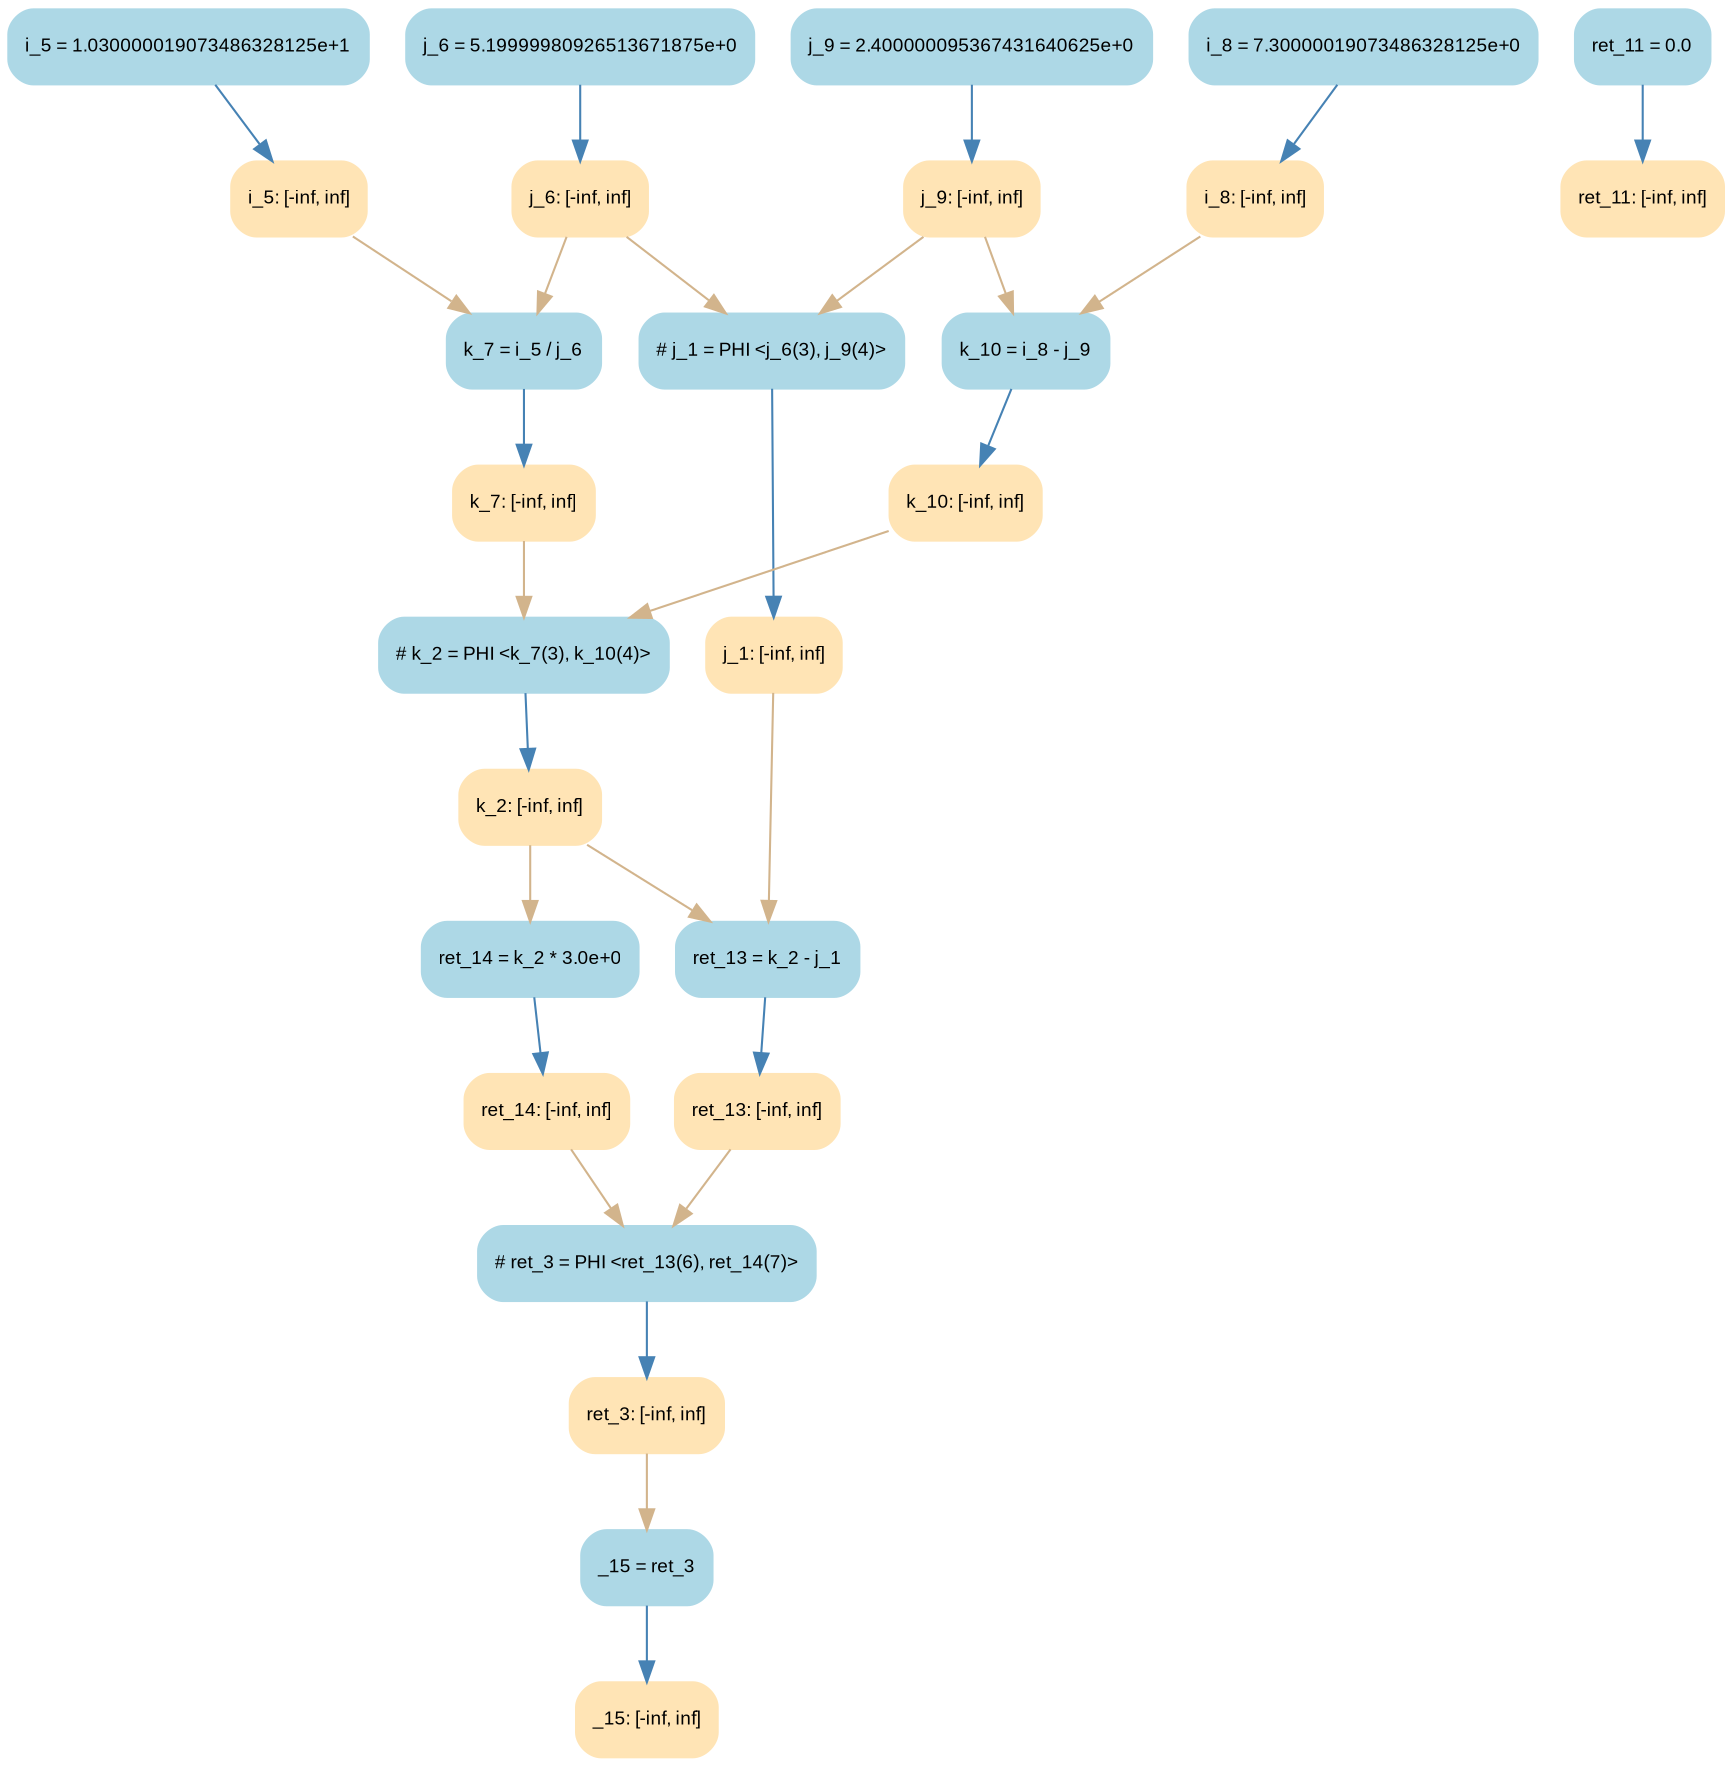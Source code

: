 digraph t8_foo_ConstraintGraph { 
	center=true
	labelloc=top
	fontname=Arial
	fontsize=12
	edge[fontname=Arial, fontsize=10]
	node[fontname=Arial, fontsize=9]

		Node_0 -> Node_1 [color=steelblue]
		Node_2 -> Node_3 [color=steelblue]
		Node_4 -> Node_5 [color=steelblue]
		Node_6 -> Node_7 [color=steelblue]
		Node_8 -> Node_9 [color=steelblue]
		Node_10 -> Node_11 [color=steelblue]
		Node_12 -> Node_13 [color=steelblue]
		Node_14 -> Node_15 [color=steelblue]
		Node_16 -> Node_17 [color=steelblue]
		Node_18 -> Node_19 [color=steelblue]
		Node_20 -> Node_21 [color=steelblue]
		Node_22 -> Node_23 [color=steelblue]
		Node_24 -> Node_25 [color=steelblue]
		Node_3 -> Node_4 [color=tan]
		Node_9 -> Node_16 [color=tan]
		Node_9 -> Node_2 [color=tan]
		Node_13 -> Node_20 [color=tan]
		Node_25 -> Node_18 [color=tan]
		Node_25 -> Node_20 [color=tan]
		Node_1 -> Node_18 [color=tan]
		Node_1 -> Node_22 [color=tan]
		Node_19 -> Node_16 [color=tan]
		Node_23 -> Node_8 [color=tan]
		Node_17 -> Node_4 [color=tan]
		Node_11 -> Node_22 [color=tan]
		Node_21 -> Node_8 [color=tan]
		Node_5 -> Node_6 [color=tan]

	Node_0 [fillcolor=lightblue, color=lightblue, shape=Mrecord, style=filled, label="{ j_9 = 2.400000095367431640625e+0 }"]
	Node_2 [fillcolor=lightblue, color=lightblue, shape=Mrecord, style=filled, label="{ ret_14 = k_2 * 3.0e+0 }"]
	Node_4 [fillcolor=lightblue, color=lightblue, shape=Mrecord, style=filled, label="{ # ret_3 = PHI \<ret_13(6), ret_14(7)\> }"]
	Node_6 [fillcolor=lightblue, color=lightblue, shape=Mrecord, style=filled, label="{ _15 = ret_3 }"]
	Node_8 [fillcolor=lightblue, color=lightblue, shape=Mrecord, style=filled, label="{ # k_2 = PHI \<k_7(3), k_10(4)\> }"]
	Node_10 [fillcolor=lightblue, color=lightblue, shape=Mrecord, style=filled, label="{ i_8 = 7.30000019073486328125e+0 }"]
	Node_12 [fillcolor=lightblue, color=lightblue, shape=Mrecord, style=filled, label="{ i_5 = 1.030000019073486328125e+1 }"]
	Node_14 [fillcolor=lightblue, color=lightblue, shape=Mrecord, style=filled, label="{ ret_11 = 0.0 }"]
	Node_16 [fillcolor=lightblue, color=lightblue, shape=Mrecord, style=filled, label="{ ret_13 = k_2 - j_1 }"]
	Node_18 [fillcolor=lightblue, color=lightblue, shape=Mrecord, style=filled, label="{ # j_1 = PHI \<j_6(3), j_9(4)\> }"]
	Node_20 [fillcolor=lightblue, color=lightblue, shape=Mrecord, style=filled, label="{ k_7 = i_5 / j_6 }"]
	Node_22 [fillcolor=lightblue, color=lightblue, shape=Mrecord, style=filled, label="{ k_10 = i_8 - j_9 }"]
	Node_24 [fillcolor=lightblue, color=lightblue, shape=Mrecord, style=filled, label="{ j_6 = 5.19999980926513671875e+0 }"]
	Node_3 [fillcolor=moccasin, color=moccasin, shape=Mrecord, style=filled, label="{ ret_14: \[-inf, inf\] }"]
	Node_15 [fillcolor=moccasin, color=moccasin, shape=Mrecord, style=filled, label="{ ret_11: \[-inf, inf\] }"]
	Node_9 [fillcolor=moccasin, color=moccasin, shape=Mrecord, style=filled, label="{ k_2: \[-inf, inf\] }"]
	Node_13 [fillcolor=moccasin, color=moccasin, shape=Mrecord, style=filled, label="{ i_5: \[-inf, inf\] }"]
	Node_25 [fillcolor=moccasin, color=moccasin, shape=Mrecord, style=filled, label="{ j_6: \[-inf, inf\] }"]
	Node_1 [fillcolor=moccasin, color=moccasin, shape=Mrecord, style=filled, label="{ j_9: \[-inf, inf\] }"]
	Node_19 [fillcolor=moccasin, color=moccasin, shape=Mrecord, style=filled, label="{ j_1: \[-inf, inf\] }"]
	Node_23 [fillcolor=moccasin, color=moccasin, shape=Mrecord, style=filled, label="{ k_10: \[-inf, inf\] }"]
	Node_17 [fillcolor=moccasin, color=moccasin, shape=Mrecord, style=filled, label="{ ret_13: \[-inf, inf\] }"]
	Node_7 [fillcolor=moccasin, color=moccasin, shape=Mrecord, style=filled, label="{ _15: \[-inf, inf\] }"]
	Node_11 [fillcolor=moccasin, color=moccasin, shape=Mrecord, style=filled, label="{ i_8: \[-inf, inf\] }"]
	Node_21 [fillcolor=moccasin, color=moccasin, shape=Mrecord, style=filled, label="{ k_7: \[-inf, inf\] }"]
	Node_5 [fillcolor=moccasin, color=moccasin, shape=Mrecord, style=filled, label="{ ret_3: \[-inf, inf\] }"]
}
